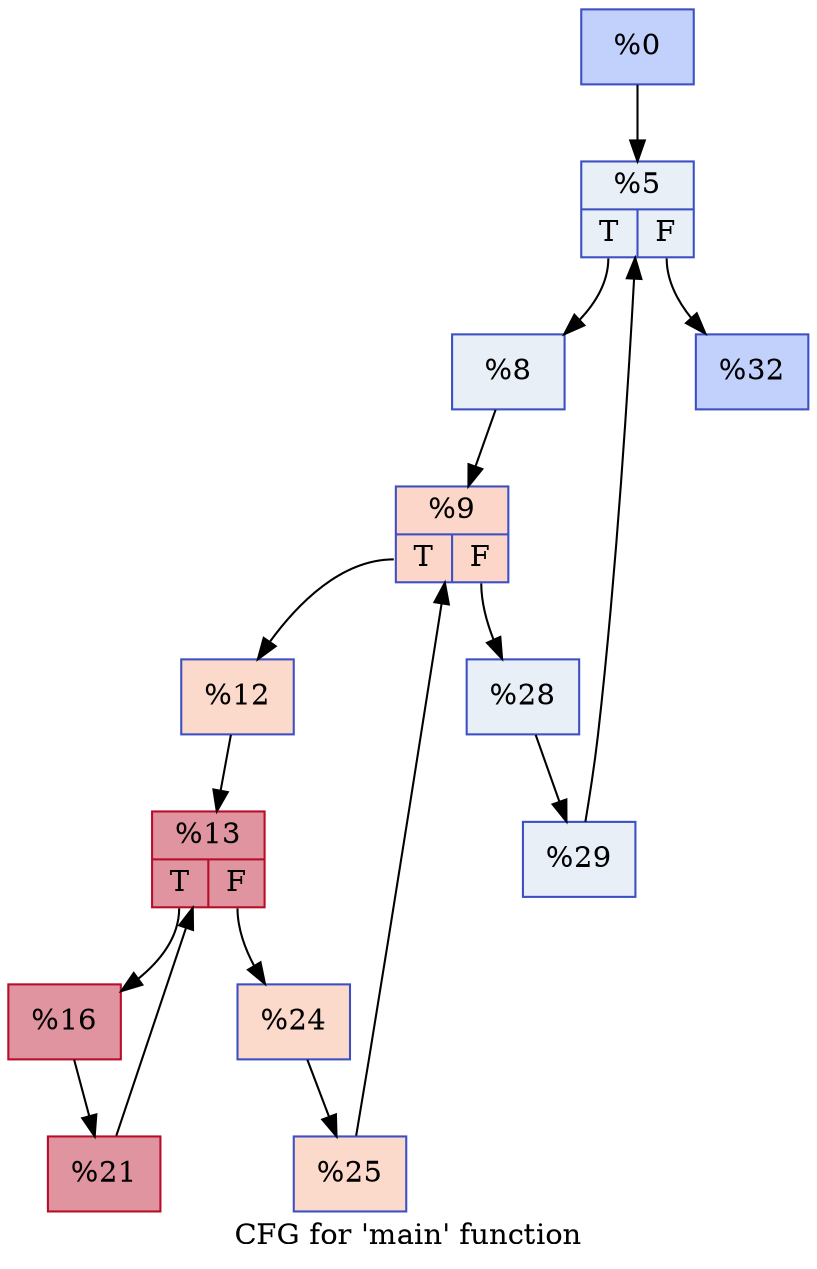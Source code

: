 digraph "CFG for 'main' function" {
	label="CFG for 'main' function";

	Node0x5634c147c980 [shape=record,color="#3d50c3ff", style=filled, fillcolor="#7396f570",label="{%0 }"];
	Node0x5634c147c980 -> Node0x5634c147d2b0;
	Node0x5634c147d2b0 [shape=record,color="#3d50c3ff", style=filled, fillcolor="#cedaeb70",label="{%5 |{<s0>T|<s1>F}}"];
	Node0x5634c147d2b0:s0 -> Node0x5634c147d410;
	Node0x5634c147d2b0:s1 -> Node0x5634c147d460;
	Node0x5634c147d410 [shape=record,color="#3d50c3ff", style=filled, fillcolor="#cedaeb70",label="{%8 }"];
	Node0x5634c147d410 -> Node0x5634c147d260;
	Node0x5634c147d260 [shape=record,color="#3d50c3ff", style=filled, fillcolor="#f6a38570",label="{%9 |{<s0>T|<s1>F}}"];
	Node0x5634c147d260:s0 -> Node0x5634c147d6b0;
	Node0x5634c147d260:s1 -> Node0x5634c147d700;
	Node0x5634c147d6b0 [shape=record,color="#3d50c3ff", style=filled, fillcolor="#f7a88970",label="{%12 }"];
	Node0x5634c147d6b0 -> Node0x5634c147d8d0;
	Node0x5634c147d8d0 [shape=record,color="#b70d28ff", style=filled, fillcolor="#b70d2870",label="{%13 |{<s0>T|<s1>F}}"];
	Node0x5634c147d8d0:s0 -> Node0x5634c147dac0;
	Node0x5634c147d8d0:s1 -> Node0x5634c147db10;
	Node0x5634c147dac0 [shape=record,color="#b70d28ff", style=filled, fillcolor="#b70d2870",label="{%16 }"];
	Node0x5634c147dac0 -> Node0x5634c147e250;
	Node0x5634c147e250 [shape=record,color="#b70d28ff", style=filled, fillcolor="#b70d2870",label="{%21 }"];
	Node0x5634c147e250 -> Node0x5634c147d8d0;
	Node0x5634c147db10 [shape=record,color="#3d50c3ff", style=filled, fillcolor="#f7a88970",label="{%24 }"];
	Node0x5634c147db10 -> Node0x5634c147e510;
	Node0x5634c147e510 [shape=record,color="#3d50c3ff", style=filled, fillcolor="#f7a88970",label="{%25 }"];
	Node0x5634c147e510 -> Node0x5634c147d260;
	Node0x5634c147d700 [shape=record,color="#3d50c3ff", style=filled, fillcolor="#cedaeb70",label="{%28 }"];
	Node0x5634c147d700 -> Node0x5634c147e7d0;
	Node0x5634c147e7d0 [shape=record,color="#3d50c3ff", style=filled, fillcolor="#cedaeb70",label="{%29 }"];
	Node0x5634c147e7d0 -> Node0x5634c147d2b0;
	Node0x5634c147d460 [shape=record,color="#3d50c3ff", style=filled, fillcolor="#7396f570",label="{%32 }"];
}
